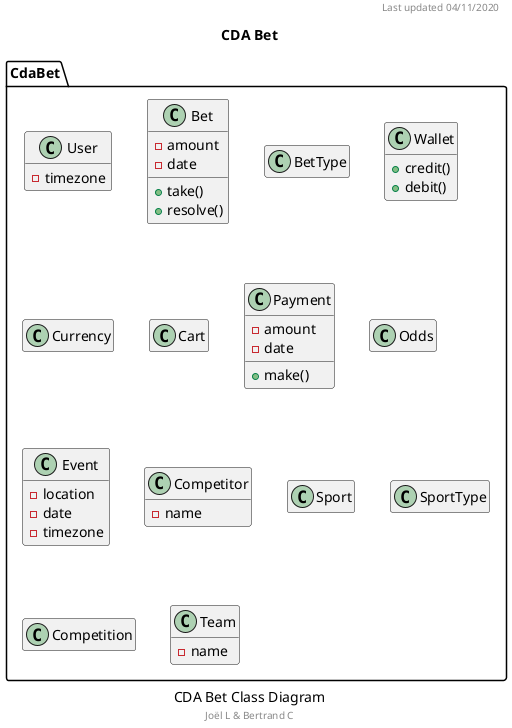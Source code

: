 @startuml "CDA Bet Class Diagram"
hide empty members
caption CDA Bet Class Diagram
footer Joël L & Bertrand C
header Last updated 04/11/2020
title CDA Bet

namespace CdaBet {
    class User {
        -timezone
    }

    class Bet {
        -amount
        -date
        +take()
        +resolve()
    }

    class BetType {

    }

    class Wallet {
        +credit()
        +debit()
    }

    class Currency {
    }

    class Cart {
    }

    class Payment {
        -amount
        -date
        +make()
    }

    class Odds {
    }

    class Event {
        -location
        -date
        -timezone
    }

    class Competitor {
        -name
    }

    class Sport {
    }

    class SportType {
    }

    class Competition {
    }

    class Team {
        -name
    }
}
@enduml
